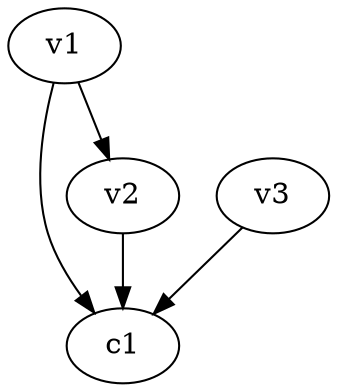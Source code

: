strict digraph  {
c1;
v1;
v2;
v3;
v1 -> c1  [weight=1];
v1 -> v2  [weight=1];
v2 -> c1  [weight=1];
v3 -> c1  [weight=1];
}
